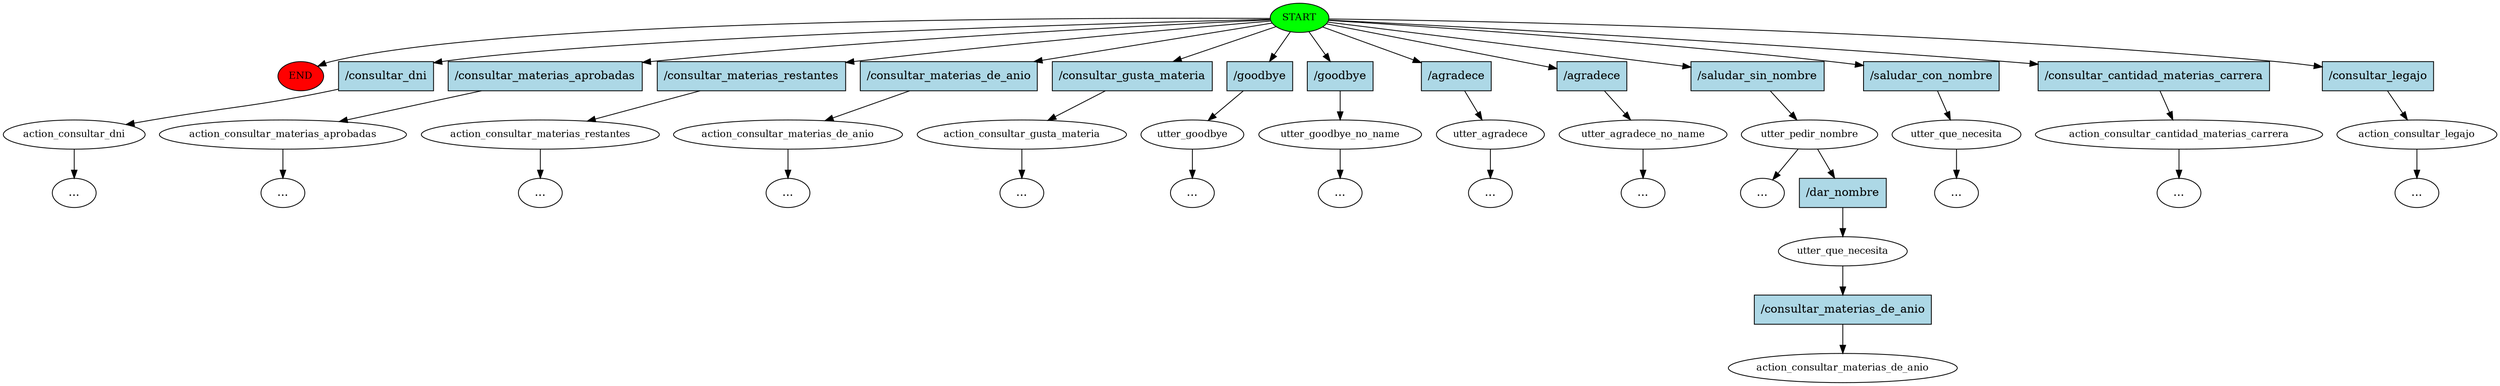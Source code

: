 digraph  {
0 [class="start active", fillcolor=green, fontsize=12, label=START, style=filled];
"-1" [class=end, fillcolor=red, fontsize=12, label=END, style=filled];
1 [class="", fontsize=12, label=action_consultar_dni];
"-3" [class=ellipsis, label="..."];
2 [class="", fontsize=12, label=action_consultar_materias_aprobadas];
"-4" [class=ellipsis, label="..."];
3 [class="", fontsize=12, label=action_consultar_materias_restantes];
"-5" [class=ellipsis, label="..."];
4 [class="", fontsize=12, label=action_consultar_materias_de_anio];
"-6" [class=ellipsis, label="..."];
5 [class="", fontsize=12, label=action_consultar_gusta_materia];
"-7" [class=ellipsis, label="..."];
6 [class="", fontsize=12, label=utter_goodbye];
"-8" [class=ellipsis, label="..."];
7 [class="", fontsize=12, label=utter_goodbye_no_name];
"-9" [class=ellipsis, label="..."];
8 [class="", fontsize=12, label=utter_agradece];
"-10" [class=ellipsis, label="..."];
9 [class="", fontsize=12, label=utter_agradece_no_name];
"-11" [class=ellipsis, label="..."];
10 [class=active, fontsize=12, label=utter_pedir_nombre];
"-12" [class=ellipsis, label="..."];
11 [class="", fontsize=12, label=utter_que_necesita];
"-13" [class=ellipsis, label="..."];
12 [class="", fontsize=12, label=action_consultar_cantidad_materias_carrera];
"-14" [class=ellipsis, label="..."];
13 [class="", fontsize=12, label=action_consultar_legajo];
"-15" [class=ellipsis, label="..."];
15 [class=active, fontsize=12, label=utter_que_necesita];
16 [class="dashed active", fontsize=12, label=action_consultar_materias_de_anio];
17 [class=intent, fillcolor=lightblue, label="/consultar_dni", shape=rect, style=filled];
18 [class=intent, fillcolor=lightblue, label="/consultar_materias_aprobadas", shape=rect, style=filled];
19 [class=intent, fillcolor=lightblue, label="/consultar_materias_restantes", shape=rect, style=filled];
20 [class=intent, fillcolor=lightblue, label="/consultar_materias_de_anio", shape=rect, style=filled];
21 [class=intent, fillcolor=lightblue, label="/consultar_gusta_materia", shape=rect, style=filled];
22 [class=intent, fillcolor=lightblue, label="/goodbye", shape=rect, style=filled];
23 [class=intent, fillcolor=lightblue, label="/goodbye", shape=rect, style=filled];
24 [class=intent, fillcolor=lightblue, label="/agradece", shape=rect, style=filled];
25 [class=intent, fillcolor=lightblue, label="/agradece", shape=rect, style=filled];
26 [class="intent active", fillcolor=lightblue, label="/saludar_sin_nombre", shape=rect, style=filled];
27 [class=intent, fillcolor=lightblue, label="/saludar_con_nombre", shape=rect, style=filled];
28 [class=intent, fillcolor=lightblue, label="/consultar_cantidad_materias_carrera", shape=rect, style=filled];
29 [class=intent, fillcolor=lightblue, label="/consultar_legajo", shape=rect, style=filled];
30 [class="intent active", fillcolor=lightblue, label="/dar_nombre", shape=rect, style=filled];
31 [class="intent active", fillcolor=lightblue, label="/consultar_materias_de_anio", shape=rect, style=filled];
0 -> "-1"  [class="", key=NONE, label=""];
0 -> 17  [class="", key=0];
0 -> 18  [class="", key=0];
0 -> 19  [class="", key=0];
0 -> 20  [class="", key=0];
0 -> 21  [class="", key=0];
0 -> 22  [class="", key=0];
0 -> 23  [class="", key=0];
0 -> 24  [class="", key=0];
0 -> 25  [class="", key=0];
0 -> 26  [class=active, key=0];
0 -> 27  [class="", key=0];
0 -> 28  [class="", key=0];
0 -> 29  [class="", key=0];
1 -> "-3"  [class="", key=NONE, label=""];
2 -> "-4"  [class="", key=NONE, label=""];
3 -> "-5"  [class="", key=NONE, label=""];
4 -> "-6"  [class="", key=NONE, label=""];
5 -> "-7"  [class="", key=NONE, label=""];
6 -> "-8"  [class="", key=NONE, label=""];
7 -> "-9"  [class="", key=NONE, label=""];
8 -> "-10"  [class="", key=NONE, label=""];
9 -> "-11"  [class="", key=NONE, label=""];
10 -> "-12"  [class="", key=NONE, label=""];
10 -> 30  [class=active, key=0];
11 -> "-13"  [class="", key=NONE, label=""];
12 -> "-14"  [class="", key=NONE, label=""];
13 -> "-15"  [class="", key=NONE, label=""];
15 -> 31  [class=active, key=0];
17 -> 1  [class="", key=0];
18 -> 2  [class="", key=0];
19 -> 3  [class="", key=0];
20 -> 4  [class="", key=0];
21 -> 5  [class="", key=0];
22 -> 6  [class="", key=0];
23 -> 7  [class="", key=0];
24 -> 8  [class="", key=0];
25 -> 9  [class="", key=0];
26 -> 10  [class=active, key=0];
27 -> 11  [class="", key=0];
28 -> 12  [class="", key=0];
29 -> 13  [class="", key=0];
30 -> 15  [class=active, key=0];
31 -> 16  [class=active, key=0];
}
